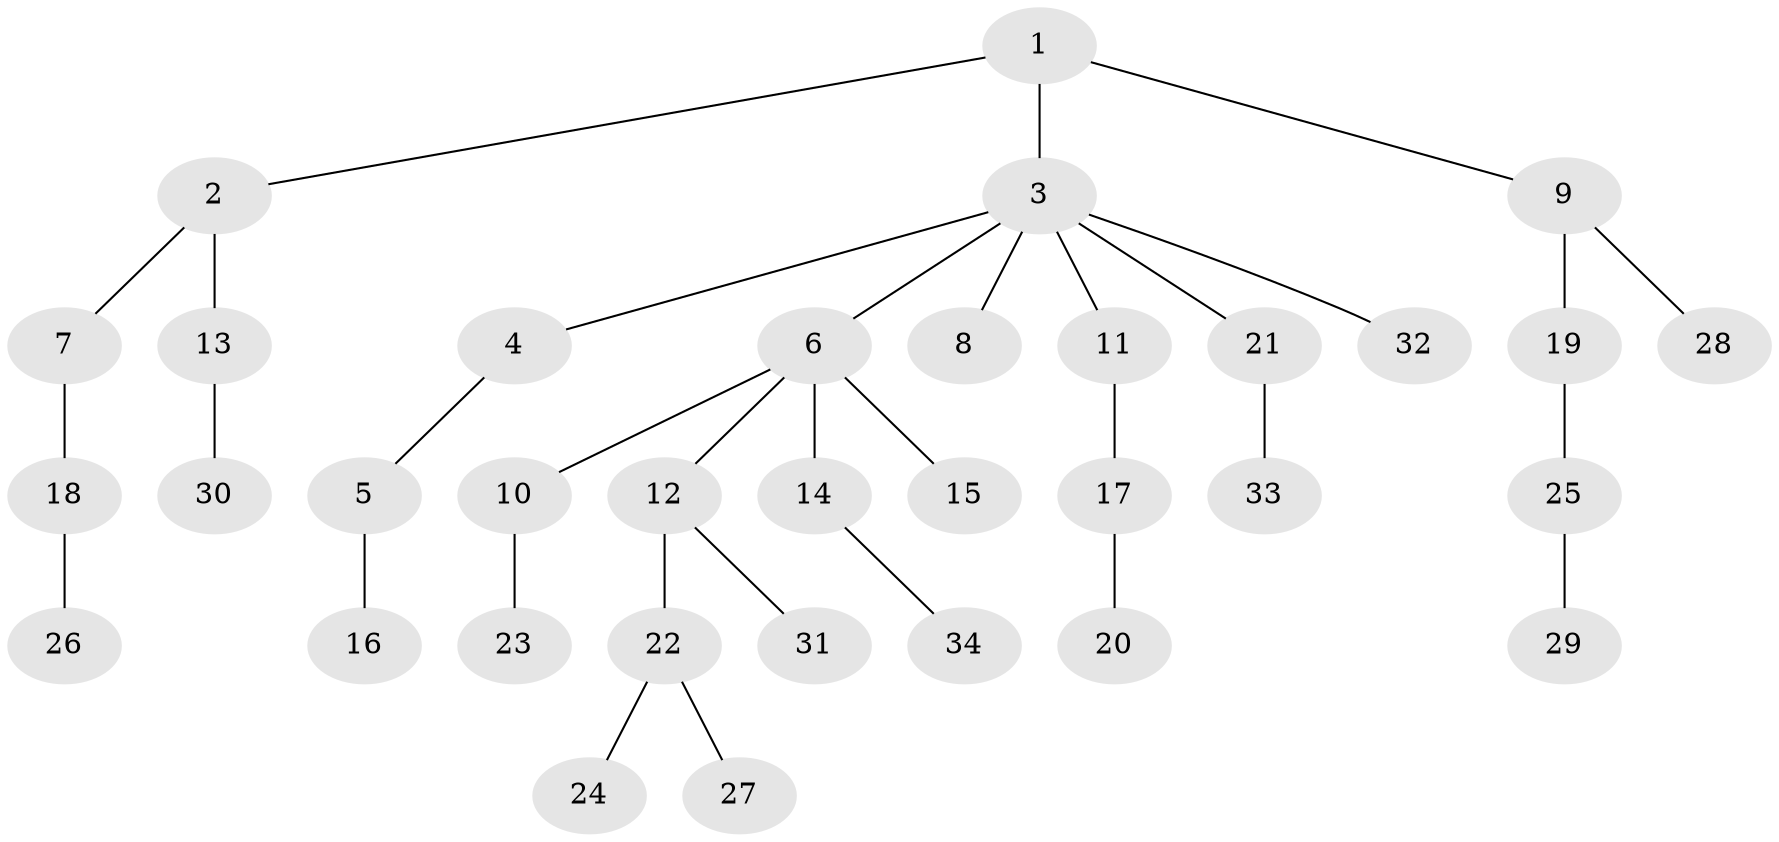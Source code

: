// original degree distribution, {5: 0.045454545454545456, 4: 0.045454545454545456, 7: 0.015151515151515152, 3: 0.12121212121212122, 6: 0.015151515151515152, 1: 0.5151515151515151, 2: 0.24242424242424243}
// Generated by graph-tools (version 1.1) at 2025/37/03/09/25 02:37:04]
// undirected, 34 vertices, 33 edges
graph export_dot {
graph [start="1"]
  node [color=gray90,style=filled];
  1;
  2;
  3;
  4;
  5;
  6;
  7;
  8;
  9;
  10;
  11;
  12;
  13;
  14;
  15;
  16;
  17;
  18;
  19;
  20;
  21;
  22;
  23;
  24;
  25;
  26;
  27;
  28;
  29;
  30;
  31;
  32;
  33;
  34;
  1 -- 2 [weight=1.0];
  1 -- 3 [weight=2.0];
  1 -- 9 [weight=1.0];
  2 -- 7 [weight=1.0];
  2 -- 13 [weight=1.0];
  3 -- 4 [weight=1.0];
  3 -- 6 [weight=1.0];
  3 -- 8 [weight=1.0];
  3 -- 11 [weight=1.0];
  3 -- 21 [weight=1.0];
  3 -- 32 [weight=1.0];
  4 -- 5 [weight=1.0];
  5 -- 16 [weight=1.0];
  6 -- 10 [weight=1.0];
  6 -- 12 [weight=1.0];
  6 -- 14 [weight=1.0];
  6 -- 15 [weight=1.0];
  7 -- 18 [weight=2.0];
  9 -- 19 [weight=2.0];
  9 -- 28 [weight=1.0];
  10 -- 23 [weight=1.0];
  11 -- 17 [weight=3.0];
  12 -- 22 [weight=1.0];
  12 -- 31 [weight=1.0];
  13 -- 30 [weight=1.0];
  14 -- 34 [weight=1.0];
  17 -- 20 [weight=1.0];
  18 -- 26 [weight=1.0];
  19 -- 25 [weight=1.0];
  21 -- 33 [weight=1.0];
  22 -- 24 [weight=1.0];
  22 -- 27 [weight=1.0];
  25 -- 29 [weight=1.0];
}
